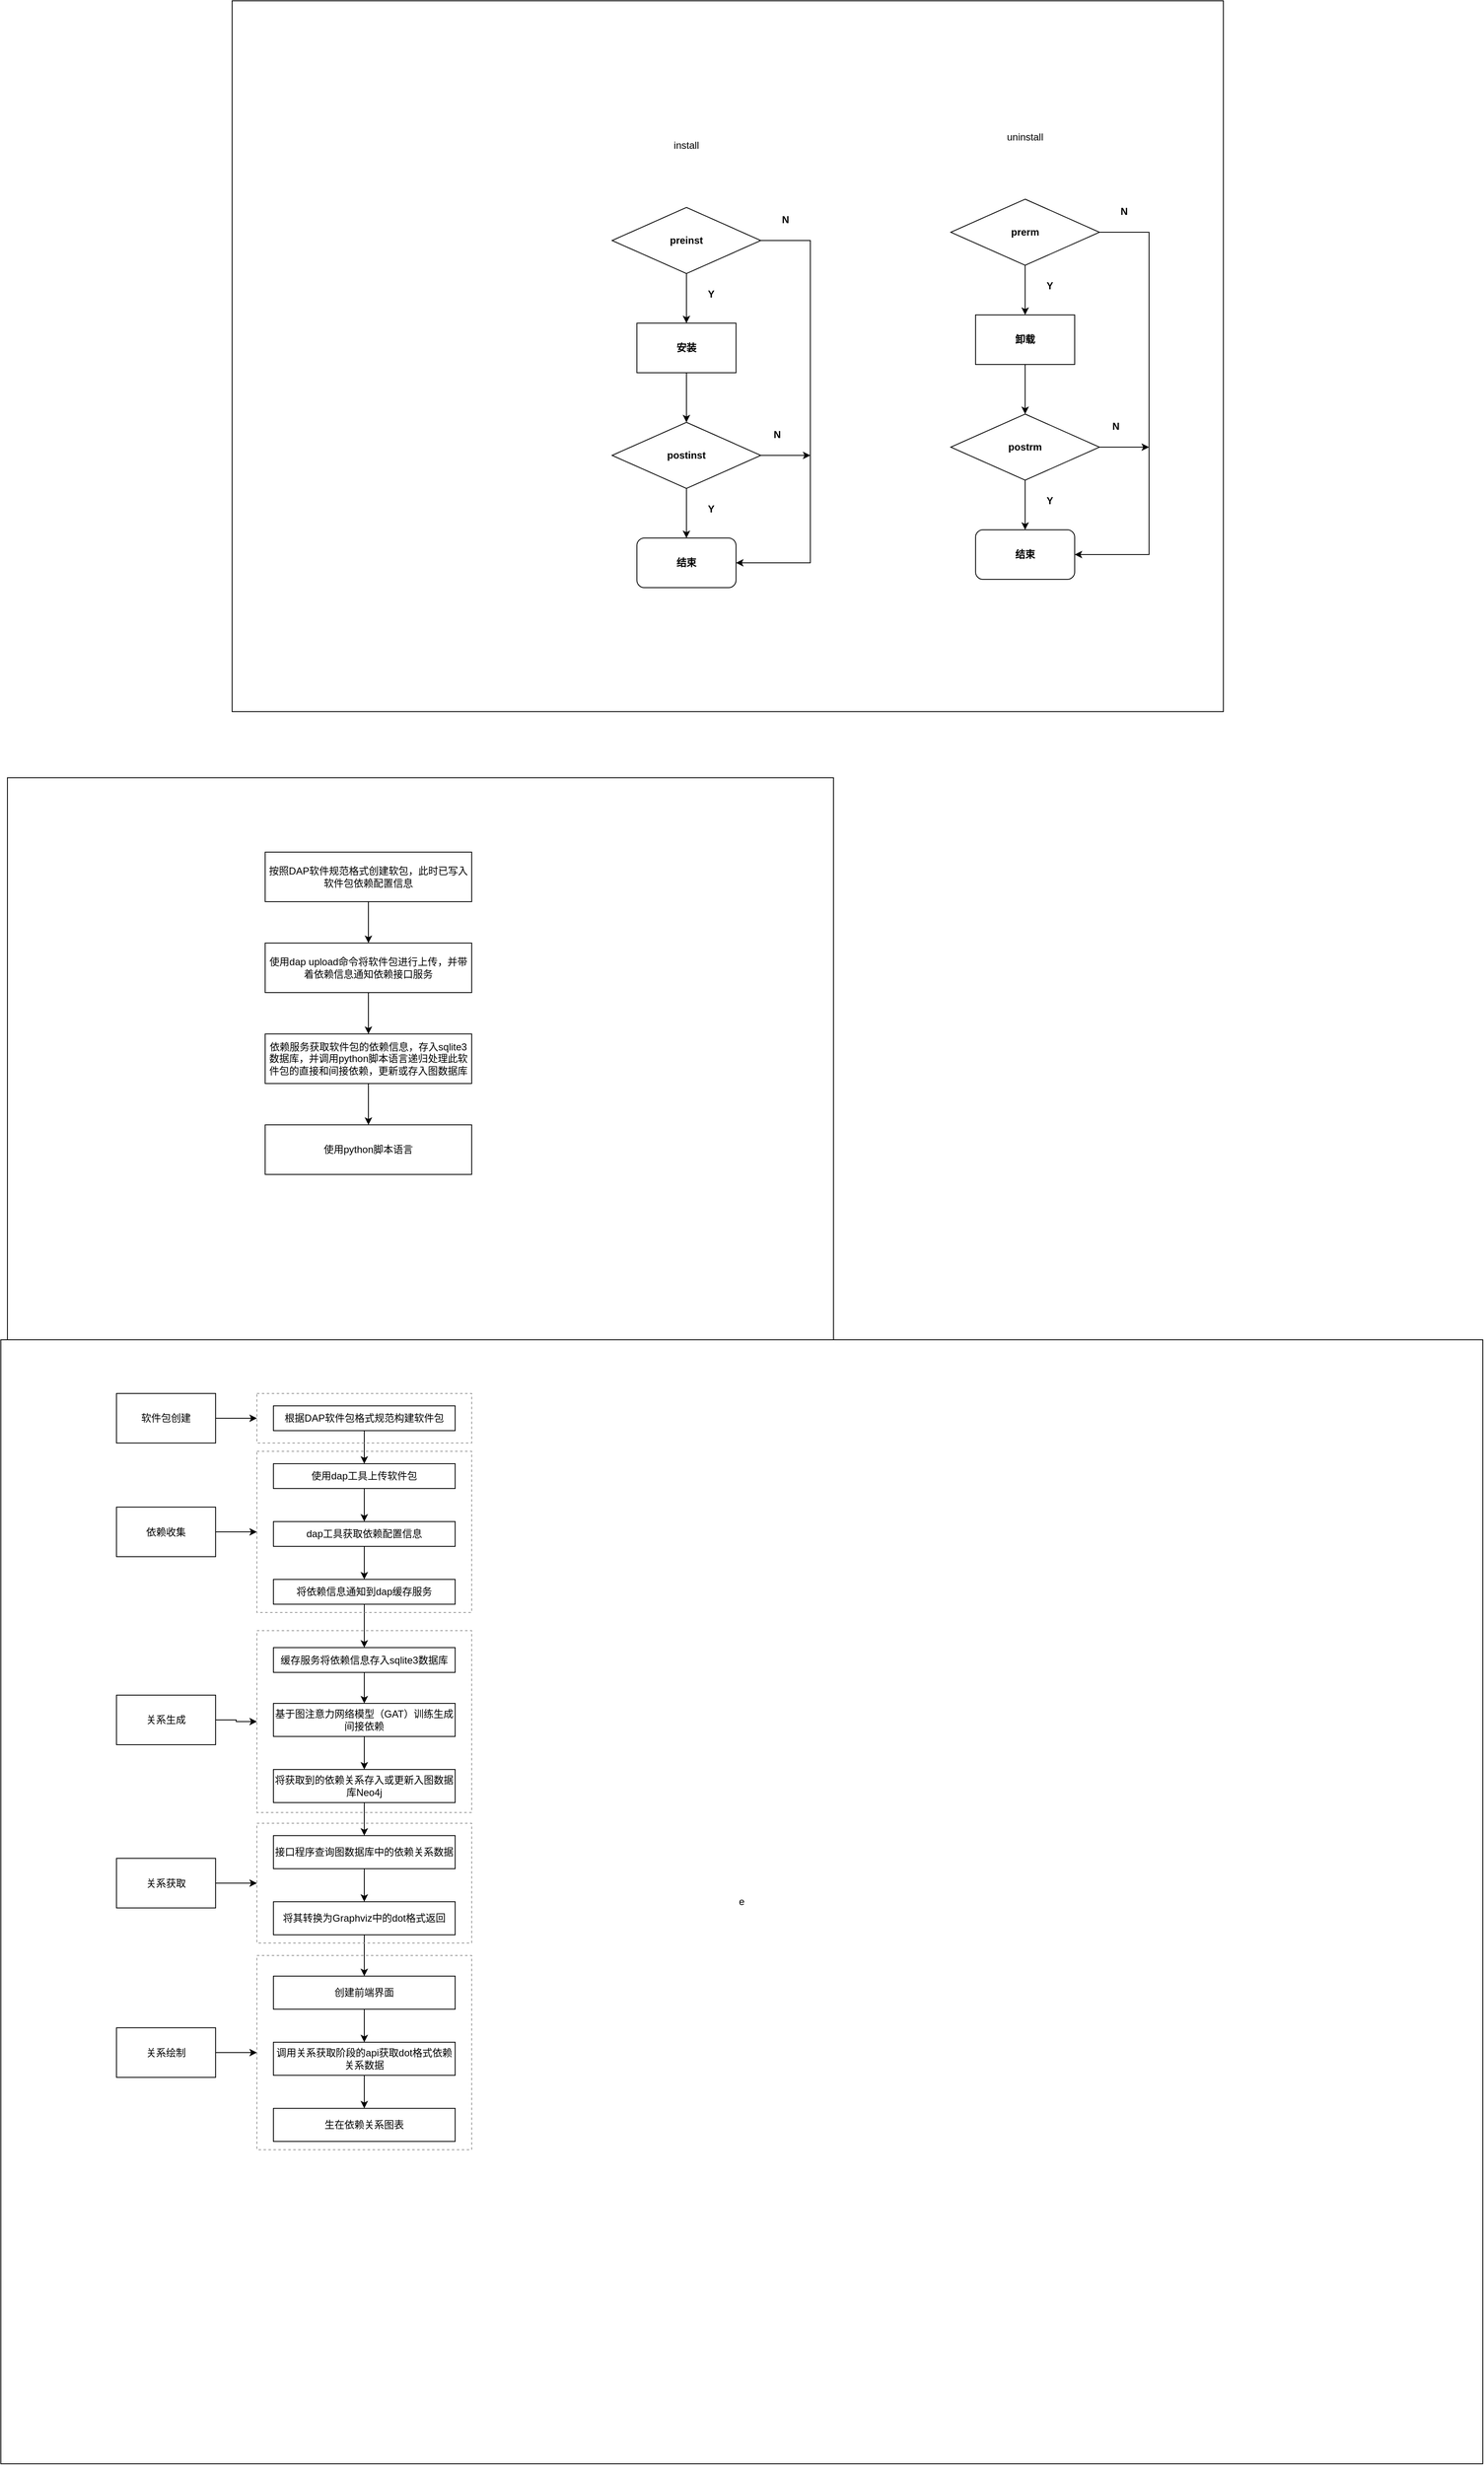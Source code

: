 <mxfile version="24.7.17">
  <diagram name="第 1 页" id="F9igjS8gBqqWRgV81PxL">
    <mxGraphModel dx="1810" dy="570" grid="1" gridSize="10" guides="1" tooltips="1" connect="1" arrows="1" fold="1" page="1" pageScale="1" pageWidth="827" pageHeight="1169" math="0" shadow="0">
      <root>
        <mxCell id="0" />
        <mxCell id="1" parent="0" />
        <mxCell id="aNEaXCm6Bgr5aNRsFBMl-43" value="" style="rounded=0;whiteSpace=wrap;html=1;" parent="1" vertex="1">
          <mxGeometry x="-370" y="60" width="1200" height="860" as="geometry" />
        </mxCell>
        <mxCell id="aNEaXCm6Bgr5aNRsFBMl-8" value="" style="edgeStyle=orthogonalEdgeStyle;rounded=0;orthogonalLoop=1;jettySize=auto;html=1;fontStyle=1" parent="1" source="aNEaXCm6Bgr5aNRsFBMl-5" target="aNEaXCm6Bgr5aNRsFBMl-7" edge="1">
          <mxGeometry relative="1" as="geometry" />
        </mxCell>
        <mxCell id="aNEaXCm6Bgr5aNRsFBMl-5" value="preinst" style="rhombus;whiteSpace=wrap;html=1;fontStyle=1" parent="1" vertex="1">
          <mxGeometry x="90" y="310" width="180" height="80" as="geometry" />
        </mxCell>
        <mxCell id="aNEaXCm6Bgr5aNRsFBMl-16" value="" style="edgeStyle=orthogonalEdgeStyle;rounded=0;orthogonalLoop=1;jettySize=auto;html=1;fontStyle=1" parent="1" source="aNEaXCm6Bgr5aNRsFBMl-7" edge="1">
          <mxGeometry relative="1" as="geometry">
            <mxPoint x="180" y="570" as="targetPoint" />
          </mxGeometry>
        </mxCell>
        <mxCell id="aNEaXCm6Bgr5aNRsFBMl-7" value="安装" style="rounded=0;whiteSpace=wrap;html=1;fontStyle=1" parent="1" vertex="1">
          <mxGeometry x="120" y="450" width="120" height="60" as="geometry" />
        </mxCell>
        <mxCell id="aNEaXCm6Bgr5aNRsFBMl-9" value="Y" style="text;html=1;align=center;verticalAlign=middle;whiteSpace=wrap;rounded=0;fontStyle=1" parent="1" vertex="1">
          <mxGeometry x="180" y="400" width="60" height="30" as="geometry" />
        </mxCell>
        <mxCell id="aNEaXCm6Bgr5aNRsFBMl-12" value="" style="endArrow=classic;html=1;rounded=0;exitX=1;exitY=0.5;exitDx=0;exitDy=0;entryX=1;entryY=0.5;entryDx=0;entryDy=0;fontStyle=1" parent="1" source="aNEaXCm6Bgr5aNRsFBMl-5" target="aNEaXCm6Bgr5aNRsFBMl-20" edge="1">
          <mxGeometry width="50" height="50" relative="1" as="geometry">
            <mxPoint x="240" y="674.615" as="sourcePoint" />
            <mxPoint x="240" y="600" as="targetPoint" />
            <Array as="points">
              <mxPoint x="330" y="350" />
              <mxPoint x="330" y="740" />
            </Array>
          </mxGeometry>
        </mxCell>
        <mxCell id="aNEaXCm6Bgr5aNRsFBMl-15" value="N" style="text;html=1;align=center;verticalAlign=middle;whiteSpace=wrap;rounded=0;fontStyle=1" parent="1" vertex="1">
          <mxGeometry x="270" y="310" width="60" height="30" as="geometry" />
        </mxCell>
        <mxCell id="aNEaXCm6Bgr5aNRsFBMl-21" value="" style="edgeStyle=orthogonalEdgeStyle;rounded=0;orthogonalLoop=1;jettySize=auto;html=1;fontStyle=1" parent="1" source="aNEaXCm6Bgr5aNRsFBMl-19" target="aNEaXCm6Bgr5aNRsFBMl-20" edge="1">
          <mxGeometry relative="1" as="geometry" />
        </mxCell>
        <mxCell id="aNEaXCm6Bgr5aNRsFBMl-19" value="postinst" style="rhombus;whiteSpace=wrap;html=1;fontStyle=1" parent="1" vertex="1">
          <mxGeometry x="90" y="570" width="180" height="80" as="geometry" />
        </mxCell>
        <mxCell id="aNEaXCm6Bgr5aNRsFBMl-20" value="结束" style="rounded=1;whiteSpace=wrap;html=1;fontStyle=1" parent="1" vertex="1">
          <mxGeometry x="120" y="710" width="120" height="60" as="geometry" />
        </mxCell>
        <mxCell id="aNEaXCm6Bgr5aNRsFBMl-22" value="Y" style="text;html=1;align=center;verticalAlign=middle;whiteSpace=wrap;rounded=0;fontStyle=1" parent="1" vertex="1">
          <mxGeometry x="180" y="660" width="60" height="30" as="geometry" />
        </mxCell>
        <mxCell id="aNEaXCm6Bgr5aNRsFBMl-23" value="" style="endArrow=classic;html=1;rounded=0;exitX=1;exitY=0.5;exitDx=0;exitDy=0;fontStyle=1" parent="1" source="aNEaXCm6Bgr5aNRsFBMl-19" edge="1">
          <mxGeometry width="50" height="50" relative="1" as="geometry">
            <mxPoint x="660" y="540" as="sourcePoint" />
            <mxPoint x="330" y="610" as="targetPoint" />
          </mxGeometry>
        </mxCell>
        <mxCell id="aNEaXCm6Bgr5aNRsFBMl-24" value="N" style="text;html=1;align=center;verticalAlign=middle;whiteSpace=wrap;rounded=0;fontStyle=1" parent="1" vertex="1">
          <mxGeometry x="260" y="570" width="60" height="30" as="geometry" />
        </mxCell>
        <mxCell id="aNEaXCm6Bgr5aNRsFBMl-26" value="" style="edgeStyle=orthogonalEdgeStyle;rounded=0;orthogonalLoop=1;jettySize=auto;html=1;fontStyle=1" parent="1" source="aNEaXCm6Bgr5aNRsFBMl-27" target="aNEaXCm6Bgr5aNRsFBMl-29" edge="1">
          <mxGeometry relative="1" as="geometry" />
        </mxCell>
        <mxCell id="aNEaXCm6Bgr5aNRsFBMl-27" value="prerm" style="rhombus;whiteSpace=wrap;html=1;fontStyle=1" parent="1" vertex="1">
          <mxGeometry x="500" y="300" width="180" height="80" as="geometry" />
        </mxCell>
        <mxCell id="aNEaXCm6Bgr5aNRsFBMl-28" value="" style="edgeStyle=orthogonalEdgeStyle;rounded=0;orthogonalLoop=1;jettySize=auto;html=1;fontStyle=1" parent="1" source="aNEaXCm6Bgr5aNRsFBMl-29" edge="1">
          <mxGeometry relative="1" as="geometry">
            <mxPoint x="590" y="560" as="targetPoint" />
          </mxGeometry>
        </mxCell>
        <mxCell id="aNEaXCm6Bgr5aNRsFBMl-29" value="卸载" style="rounded=0;whiteSpace=wrap;html=1;fontStyle=1" parent="1" vertex="1">
          <mxGeometry x="530" y="440" width="120" height="60" as="geometry" />
        </mxCell>
        <mxCell id="aNEaXCm6Bgr5aNRsFBMl-30" value="Y" style="text;html=1;align=center;verticalAlign=middle;whiteSpace=wrap;rounded=0;fontStyle=1" parent="1" vertex="1">
          <mxGeometry x="590" y="390" width="60" height="30" as="geometry" />
        </mxCell>
        <mxCell id="aNEaXCm6Bgr5aNRsFBMl-31" value="" style="endArrow=classic;html=1;rounded=0;exitX=1;exitY=0.5;exitDx=0;exitDy=0;entryX=1;entryY=0.5;entryDx=0;entryDy=0;fontStyle=1" parent="1" source="aNEaXCm6Bgr5aNRsFBMl-27" target="aNEaXCm6Bgr5aNRsFBMl-35" edge="1">
          <mxGeometry width="50" height="50" relative="1" as="geometry">
            <mxPoint x="650" y="664.615" as="sourcePoint" />
            <mxPoint x="650" y="590" as="targetPoint" />
            <Array as="points">
              <mxPoint x="740" y="340" />
              <mxPoint x="740" y="730" />
            </Array>
          </mxGeometry>
        </mxCell>
        <mxCell id="aNEaXCm6Bgr5aNRsFBMl-32" value="N" style="text;html=1;align=center;verticalAlign=middle;whiteSpace=wrap;rounded=0;fontStyle=1" parent="1" vertex="1">
          <mxGeometry x="680" y="300" width="60" height="30" as="geometry" />
        </mxCell>
        <mxCell id="aNEaXCm6Bgr5aNRsFBMl-33" value="" style="edgeStyle=orthogonalEdgeStyle;rounded=0;orthogonalLoop=1;jettySize=auto;html=1;fontStyle=1" parent="1" source="aNEaXCm6Bgr5aNRsFBMl-34" target="aNEaXCm6Bgr5aNRsFBMl-35" edge="1">
          <mxGeometry relative="1" as="geometry" />
        </mxCell>
        <mxCell id="aNEaXCm6Bgr5aNRsFBMl-34" value="postrm" style="rhombus;whiteSpace=wrap;html=1;fontStyle=1" parent="1" vertex="1">
          <mxGeometry x="500" y="560" width="180" height="80" as="geometry" />
        </mxCell>
        <mxCell id="aNEaXCm6Bgr5aNRsFBMl-35" value="结束" style="rounded=1;whiteSpace=wrap;html=1;fontStyle=1" parent="1" vertex="1">
          <mxGeometry x="530" y="700" width="120" height="60" as="geometry" />
        </mxCell>
        <mxCell id="aNEaXCm6Bgr5aNRsFBMl-36" value="Y" style="text;html=1;align=center;verticalAlign=middle;whiteSpace=wrap;rounded=0;fontStyle=1" parent="1" vertex="1">
          <mxGeometry x="590" y="650" width="60" height="30" as="geometry" />
        </mxCell>
        <mxCell id="aNEaXCm6Bgr5aNRsFBMl-37" value="" style="endArrow=classic;html=1;rounded=0;exitX=1;exitY=0.5;exitDx=0;exitDy=0;fontStyle=1" parent="1" source="aNEaXCm6Bgr5aNRsFBMl-34" edge="1">
          <mxGeometry width="50" height="50" relative="1" as="geometry">
            <mxPoint x="1070" y="530" as="sourcePoint" />
            <mxPoint x="740" y="600" as="targetPoint" />
          </mxGeometry>
        </mxCell>
        <mxCell id="aNEaXCm6Bgr5aNRsFBMl-38" value="N" style="text;html=1;align=center;verticalAlign=middle;whiteSpace=wrap;rounded=0;fontStyle=1" parent="1" vertex="1">
          <mxGeometry x="670" y="560" width="60" height="30" as="geometry" />
        </mxCell>
        <mxCell id="aNEaXCm6Bgr5aNRsFBMl-41" value="uninstall" style="text;html=1;align=center;verticalAlign=middle;whiteSpace=wrap;rounded=0;" parent="1" vertex="1">
          <mxGeometry x="560" y="210" width="60" height="30" as="geometry" />
        </mxCell>
        <mxCell id="aNEaXCm6Bgr5aNRsFBMl-42" value="install" style="text;html=1;align=center;verticalAlign=middle;whiteSpace=wrap;rounded=0;" parent="1" vertex="1">
          <mxGeometry x="150" y="220" width="60" height="30" as="geometry" />
        </mxCell>
        <mxCell id="cMZ7mYQgi0DIbS4G1EF4-1" value="" style="rounded=0;whiteSpace=wrap;html=1;" parent="1" vertex="1">
          <mxGeometry x="-642" y="1000" width="1000" height="740" as="geometry" />
        </mxCell>
        <mxCell id="cMZ7mYQgi0DIbS4G1EF4-4" value="" style="edgeStyle=orthogonalEdgeStyle;rounded=0;orthogonalLoop=1;jettySize=auto;html=1;" parent="1" source="cMZ7mYQgi0DIbS4G1EF4-2" target="cMZ7mYQgi0DIbS4G1EF4-3" edge="1">
          <mxGeometry relative="1" as="geometry" />
        </mxCell>
        <mxCell id="cMZ7mYQgi0DIbS4G1EF4-2" value="按照DAP软件规范格式创建软包，此时已写入软件包依赖配置信息" style="rounded=0;whiteSpace=wrap;html=1;" parent="1" vertex="1">
          <mxGeometry x="-330" y="1090" width="250" height="60" as="geometry" />
        </mxCell>
        <mxCell id="cMZ7mYQgi0DIbS4G1EF4-6" value="" style="edgeStyle=orthogonalEdgeStyle;rounded=0;orthogonalLoop=1;jettySize=auto;html=1;" parent="1" source="cMZ7mYQgi0DIbS4G1EF4-3" target="cMZ7mYQgi0DIbS4G1EF4-5" edge="1">
          <mxGeometry relative="1" as="geometry" />
        </mxCell>
        <mxCell id="cMZ7mYQgi0DIbS4G1EF4-3" value="使用dap upload命令将软件包进行上传，并带着依赖信息通知依赖接口服务" style="rounded=0;whiteSpace=wrap;html=1;" parent="1" vertex="1">
          <mxGeometry x="-330" y="1200" width="250" height="60" as="geometry" />
        </mxCell>
        <mxCell id="cMZ7mYQgi0DIbS4G1EF4-8" value="" style="edgeStyle=orthogonalEdgeStyle;rounded=0;orthogonalLoop=1;jettySize=auto;html=1;" parent="1" source="cMZ7mYQgi0DIbS4G1EF4-5" target="cMZ7mYQgi0DIbS4G1EF4-7" edge="1">
          <mxGeometry relative="1" as="geometry" />
        </mxCell>
        <mxCell id="cMZ7mYQgi0DIbS4G1EF4-5" value="依赖服务获取软件包的依赖信息，存入sqlite3数据库，并调用python脚本语言递归处理此软件包的直接和间接依赖，更新或存入图数据库" style="rounded=0;whiteSpace=wrap;html=1;" parent="1" vertex="1">
          <mxGeometry x="-330" y="1310" width="250" height="60" as="geometry" />
        </mxCell>
        <mxCell id="cMZ7mYQgi0DIbS4G1EF4-7" value="使用python脚本语言" style="rounded=0;whiteSpace=wrap;html=1;" parent="1" vertex="1">
          <mxGeometry x="-330" y="1420" width="250" height="60" as="geometry" />
        </mxCell>
        <mxCell id="ge91x4bKrkw-cUrNvXcP-1" value="e" style="rounded=0;whiteSpace=wrap;html=1;" parent="1" vertex="1">
          <mxGeometry x="-650" y="1680" width="1794" height="1360" as="geometry" />
        </mxCell>
        <mxCell id="ge91x4bKrkw-cUrNvXcP-46" value="" style="edgeStyle=orthogonalEdgeStyle;rounded=0;orthogonalLoop=1;jettySize=auto;html=1;" parent="1" source="ge91x4bKrkw-cUrNvXcP-2" target="ge91x4bKrkw-cUrNvXcP-34" edge="1">
          <mxGeometry relative="1" as="geometry" />
        </mxCell>
        <mxCell id="ge91x4bKrkw-cUrNvXcP-2" value="软件包创建" style="rounded=0;whiteSpace=wrap;html=1;" parent="1" vertex="1">
          <mxGeometry x="-510" y="1745" width="120" height="60" as="geometry" />
        </mxCell>
        <mxCell id="ge91x4bKrkw-cUrNvXcP-49" value="" style="edgeStyle=orthogonalEdgeStyle;rounded=0;orthogonalLoop=1;jettySize=auto;html=1;" parent="1" source="ge91x4bKrkw-cUrNvXcP-3" target="ge91x4bKrkw-cUrNvXcP-47" edge="1">
          <mxGeometry relative="1" as="geometry" />
        </mxCell>
        <mxCell id="ge91x4bKrkw-cUrNvXcP-3" value="依赖收集" style="rounded=0;whiteSpace=wrap;html=1;" parent="1" vertex="1">
          <mxGeometry x="-510" y="1882.5" width="120" height="60" as="geometry" />
        </mxCell>
        <mxCell id="ge91x4bKrkw-cUrNvXcP-60" value="" style="edgeStyle=orthogonalEdgeStyle;rounded=0;orthogonalLoop=1;jettySize=auto;html=1;" parent="1" source="ge91x4bKrkw-cUrNvXcP-4" target="ge91x4bKrkw-cUrNvXcP-54" edge="1">
          <mxGeometry relative="1" as="geometry" />
        </mxCell>
        <mxCell id="ge91x4bKrkw-cUrNvXcP-4" value="关系获取" style="rounded=0;whiteSpace=wrap;html=1;" parent="1" vertex="1">
          <mxGeometry x="-510" y="2307.5" width="120" height="60" as="geometry" />
        </mxCell>
        <mxCell id="ge91x4bKrkw-cUrNvXcP-61" value="" style="edgeStyle=orthogonalEdgeStyle;rounded=0;orthogonalLoop=1;jettySize=auto;html=1;" parent="1" source="ge91x4bKrkw-cUrNvXcP-5" target="ge91x4bKrkw-cUrNvXcP-59" edge="1">
          <mxGeometry relative="1" as="geometry" />
        </mxCell>
        <mxCell id="ge91x4bKrkw-cUrNvXcP-5" value="关系绘制" style="rounded=0;whiteSpace=wrap;html=1;" parent="1" vertex="1">
          <mxGeometry x="-510" y="2512.5" width="120" height="60" as="geometry" />
        </mxCell>
        <mxCell id="ge91x4bKrkw-cUrNvXcP-53" value="" style="edgeStyle=orthogonalEdgeStyle;rounded=0;orthogonalLoop=1;jettySize=auto;html=1;" parent="1" source="ge91x4bKrkw-cUrNvXcP-6" target="ge91x4bKrkw-cUrNvXcP-48" edge="1">
          <mxGeometry relative="1" as="geometry" />
        </mxCell>
        <mxCell id="ge91x4bKrkw-cUrNvXcP-6" value="关系生成" style="rounded=0;whiteSpace=wrap;html=1;" parent="1" vertex="1">
          <mxGeometry x="-510" y="2110" width="120" height="60" as="geometry" />
        </mxCell>
        <mxCell id="ge91x4bKrkw-cUrNvXcP-51" value="" style="edgeStyle=orthogonalEdgeStyle;rounded=0;orthogonalLoop=1;jettySize=auto;html=1;" parent="1" source="ge91x4bKrkw-cUrNvXcP-17" target="ge91x4bKrkw-cUrNvXcP-18" edge="1">
          <mxGeometry relative="1" as="geometry" />
        </mxCell>
        <mxCell id="ge91x4bKrkw-cUrNvXcP-17" value="基于图注意力网络模型（GAT）训练生成间接依赖" style="rounded=0;whiteSpace=wrap;html=1;" parent="1" vertex="1">
          <mxGeometry x="-320" y="2120" width="220" height="40" as="geometry" />
        </mxCell>
        <mxCell id="ge91x4bKrkw-cUrNvXcP-52" value="" style="edgeStyle=orthogonalEdgeStyle;rounded=0;orthogonalLoop=1;jettySize=auto;html=1;" parent="1" source="ge91x4bKrkw-cUrNvXcP-18" target="ge91x4bKrkw-cUrNvXcP-19" edge="1">
          <mxGeometry relative="1" as="geometry" />
        </mxCell>
        <mxCell id="ge91x4bKrkw-cUrNvXcP-18" value="将获取到的依赖关系存入或更新入图数据库Neo4j" style="rounded=0;whiteSpace=wrap;html=1;" parent="1" vertex="1">
          <mxGeometry x="-320" y="2200" width="220" height="40" as="geometry" />
        </mxCell>
        <mxCell id="ge91x4bKrkw-cUrNvXcP-55" value="" style="edgeStyle=orthogonalEdgeStyle;rounded=0;orthogonalLoop=1;jettySize=auto;html=1;" parent="1" source="ge91x4bKrkw-cUrNvXcP-19" target="ge91x4bKrkw-cUrNvXcP-20" edge="1">
          <mxGeometry relative="1" as="geometry" />
        </mxCell>
        <mxCell id="ge91x4bKrkw-cUrNvXcP-19" value="接口程序查询图数据库中的依赖关系数据" style="rounded=0;whiteSpace=wrap;html=1;" parent="1" vertex="1">
          <mxGeometry x="-320" y="2280" width="220" height="40" as="geometry" />
        </mxCell>
        <mxCell id="ge91x4bKrkw-cUrNvXcP-56" value="" style="edgeStyle=orthogonalEdgeStyle;rounded=0;orthogonalLoop=1;jettySize=auto;html=1;" parent="1" source="ge91x4bKrkw-cUrNvXcP-20" target="ge91x4bKrkw-cUrNvXcP-21" edge="1">
          <mxGeometry relative="1" as="geometry" />
        </mxCell>
        <mxCell id="ge91x4bKrkw-cUrNvXcP-20" value="将其转换为Graphviz中的dot格式返回" style="rounded=0;whiteSpace=wrap;html=1;" parent="1" vertex="1">
          <mxGeometry x="-320" y="2360" width="220" height="40" as="geometry" />
        </mxCell>
        <mxCell id="ge91x4bKrkw-cUrNvXcP-57" value="" style="edgeStyle=orthogonalEdgeStyle;rounded=0;orthogonalLoop=1;jettySize=auto;html=1;" parent="1" source="ge91x4bKrkw-cUrNvXcP-21" target="ge91x4bKrkw-cUrNvXcP-22" edge="1">
          <mxGeometry relative="1" as="geometry" />
        </mxCell>
        <mxCell id="ge91x4bKrkw-cUrNvXcP-21" value="创建前端界面" style="rounded=0;whiteSpace=wrap;html=1;" parent="1" vertex="1">
          <mxGeometry x="-320" y="2450" width="220" height="40" as="geometry" />
        </mxCell>
        <mxCell id="ge91x4bKrkw-cUrNvXcP-58" value="" style="edgeStyle=orthogonalEdgeStyle;rounded=0;orthogonalLoop=1;jettySize=auto;html=1;" parent="1" source="ge91x4bKrkw-cUrNvXcP-22" target="ge91x4bKrkw-cUrNvXcP-23" edge="1">
          <mxGeometry relative="1" as="geometry" />
        </mxCell>
        <mxCell id="ge91x4bKrkw-cUrNvXcP-22" value="调用关系获取阶段的api获取dot格式依赖关系数据" style="rounded=0;whiteSpace=wrap;html=1;" parent="1" vertex="1">
          <mxGeometry x="-320" y="2530" width="220" height="40" as="geometry" />
        </mxCell>
        <mxCell id="ge91x4bKrkw-cUrNvXcP-23" value="生在依赖关系图表" style="rounded=0;whiteSpace=wrap;html=1;" parent="1" vertex="1">
          <mxGeometry x="-320" y="2610" width="220" height="40" as="geometry" />
        </mxCell>
        <mxCell id="ge91x4bKrkw-cUrNvXcP-42" value="" style="edgeStyle=orthogonalEdgeStyle;rounded=0;orthogonalLoop=1;jettySize=auto;html=1;" parent="1" source="ge91x4bKrkw-cUrNvXcP-25" target="ge91x4bKrkw-cUrNvXcP-29" edge="1">
          <mxGeometry relative="1" as="geometry" />
        </mxCell>
        <mxCell id="ge91x4bKrkw-cUrNvXcP-25" value="使用dap工具上传软件包" style="rounded=0;whiteSpace=wrap;html=1;" parent="1" vertex="1">
          <mxGeometry x="-320" y="1830" width="220" height="30" as="geometry" />
        </mxCell>
        <mxCell id="ge91x4bKrkw-cUrNvXcP-41" value="" style="edgeStyle=orthogonalEdgeStyle;rounded=0;orthogonalLoop=1;jettySize=auto;html=1;" parent="1" source="ge91x4bKrkw-cUrNvXcP-26" edge="1">
          <mxGeometry relative="1" as="geometry">
            <mxPoint x="-210" y="1830" as="targetPoint" />
            <Array as="points">
              <mxPoint x="-210" y="1820" />
              <mxPoint x="-210" y="1820" />
            </Array>
          </mxGeometry>
        </mxCell>
        <mxCell id="ge91x4bKrkw-cUrNvXcP-26" value="根据DAP软件包格式规范构建软件包" style="rounded=0;whiteSpace=wrap;html=1;" parent="1" vertex="1">
          <mxGeometry x="-320" y="1760" width="220" height="30" as="geometry" />
        </mxCell>
        <mxCell id="ge91x4bKrkw-cUrNvXcP-43" value="" style="edgeStyle=orthogonalEdgeStyle;rounded=0;orthogonalLoop=1;jettySize=auto;html=1;entryX=0.5;entryY=0;entryDx=0;entryDy=0;" parent="1" source="ge91x4bKrkw-cUrNvXcP-29" target="ge91x4bKrkw-cUrNvXcP-30" edge="1">
          <mxGeometry relative="1" as="geometry" />
        </mxCell>
        <mxCell id="ge91x4bKrkw-cUrNvXcP-29" value="dap工具获取依赖配置信息" style="rounded=0;whiteSpace=wrap;html=1;" parent="1" vertex="1">
          <mxGeometry x="-320" y="1900" width="220" height="30" as="geometry" />
        </mxCell>
        <mxCell id="ge91x4bKrkw-cUrNvXcP-45" value="" style="edgeStyle=orthogonalEdgeStyle;rounded=0;orthogonalLoop=1;jettySize=auto;html=1;" parent="1" source="ge91x4bKrkw-cUrNvXcP-30" target="ge91x4bKrkw-cUrNvXcP-33" edge="1">
          <mxGeometry relative="1" as="geometry" />
        </mxCell>
        <mxCell id="ge91x4bKrkw-cUrNvXcP-30" value="将依赖信息通知到dap缓存服务" style="rounded=0;whiteSpace=wrap;html=1;" parent="1" vertex="1">
          <mxGeometry x="-320" y="1970" width="220" height="30" as="geometry" />
        </mxCell>
        <mxCell id="ge91x4bKrkw-cUrNvXcP-48" value="" style="rounded=0;whiteSpace=wrap;html=1;fillColor=none;dashed=1;strokeColor=#999999;" parent="1" vertex="1">
          <mxGeometry x="-340" y="2032" width="260" height="220" as="geometry" />
        </mxCell>
        <mxCell id="ge91x4bKrkw-cUrNvXcP-50" value="" style="edgeStyle=orthogonalEdgeStyle;rounded=0;orthogonalLoop=1;jettySize=auto;html=1;" parent="1" source="ge91x4bKrkw-cUrNvXcP-33" target="ge91x4bKrkw-cUrNvXcP-17" edge="1">
          <mxGeometry relative="1" as="geometry" />
        </mxCell>
        <mxCell id="ge91x4bKrkw-cUrNvXcP-33" value="缓存服务将依赖信息存入sqlite3数据库" style="rounded=0;whiteSpace=wrap;html=1;" parent="1" vertex="1">
          <mxGeometry x="-320" y="2052.5" width="220" height="30" as="geometry" />
        </mxCell>
        <mxCell id="ge91x4bKrkw-cUrNvXcP-34" value="" style="rounded=0;whiteSpace=wrap;html=1;fillColor=none;dashed=1;strokeColor=#999999;" parent="1" vertex="1">
          <mxGeometry x="-340" y="1745" width="260" height="60" as="geometry" />
        </mxCell>
        <mxCell id="ge91x4bKrkw-cUrNvXcP-47" value="" style="rounded=0;whiteSpace=wrap;html=1;fillColor=none;dashed=1;strokeColor=#999999;" parent="1" vertex="1">
          <mxGeometry x="-340" y="1815" width="260" height="195" as="geometry" />
        </mxCell>
        <mxCell id="ge91x4bKrkw-cUrNvXcP-54" value="" style="rounded=0;whiteSpace=wrap;html=1;fillColor=none;dashed=1;strokeColor=#999999;" parent="1" vertex="1">
          <mxGeometry x="-340" y="2265" width="260" height="145" as="geometry" />
        </mxCell>
        <mxCell id="ge91x4bKrkw-cUrNvXcP-59" value="" style="rounded=0;whiteSpace=wrap;html=1;fillColor=none;dashed=1;strokeColor=#999999;" parent="1" vertex="1">
          <mxGeometry x="-340" y="2425" width="260" height="235" as="geometry" />
        </mxCell>
      </root>
    </mxGraphModel>
  </diagram>
</mxfile>
